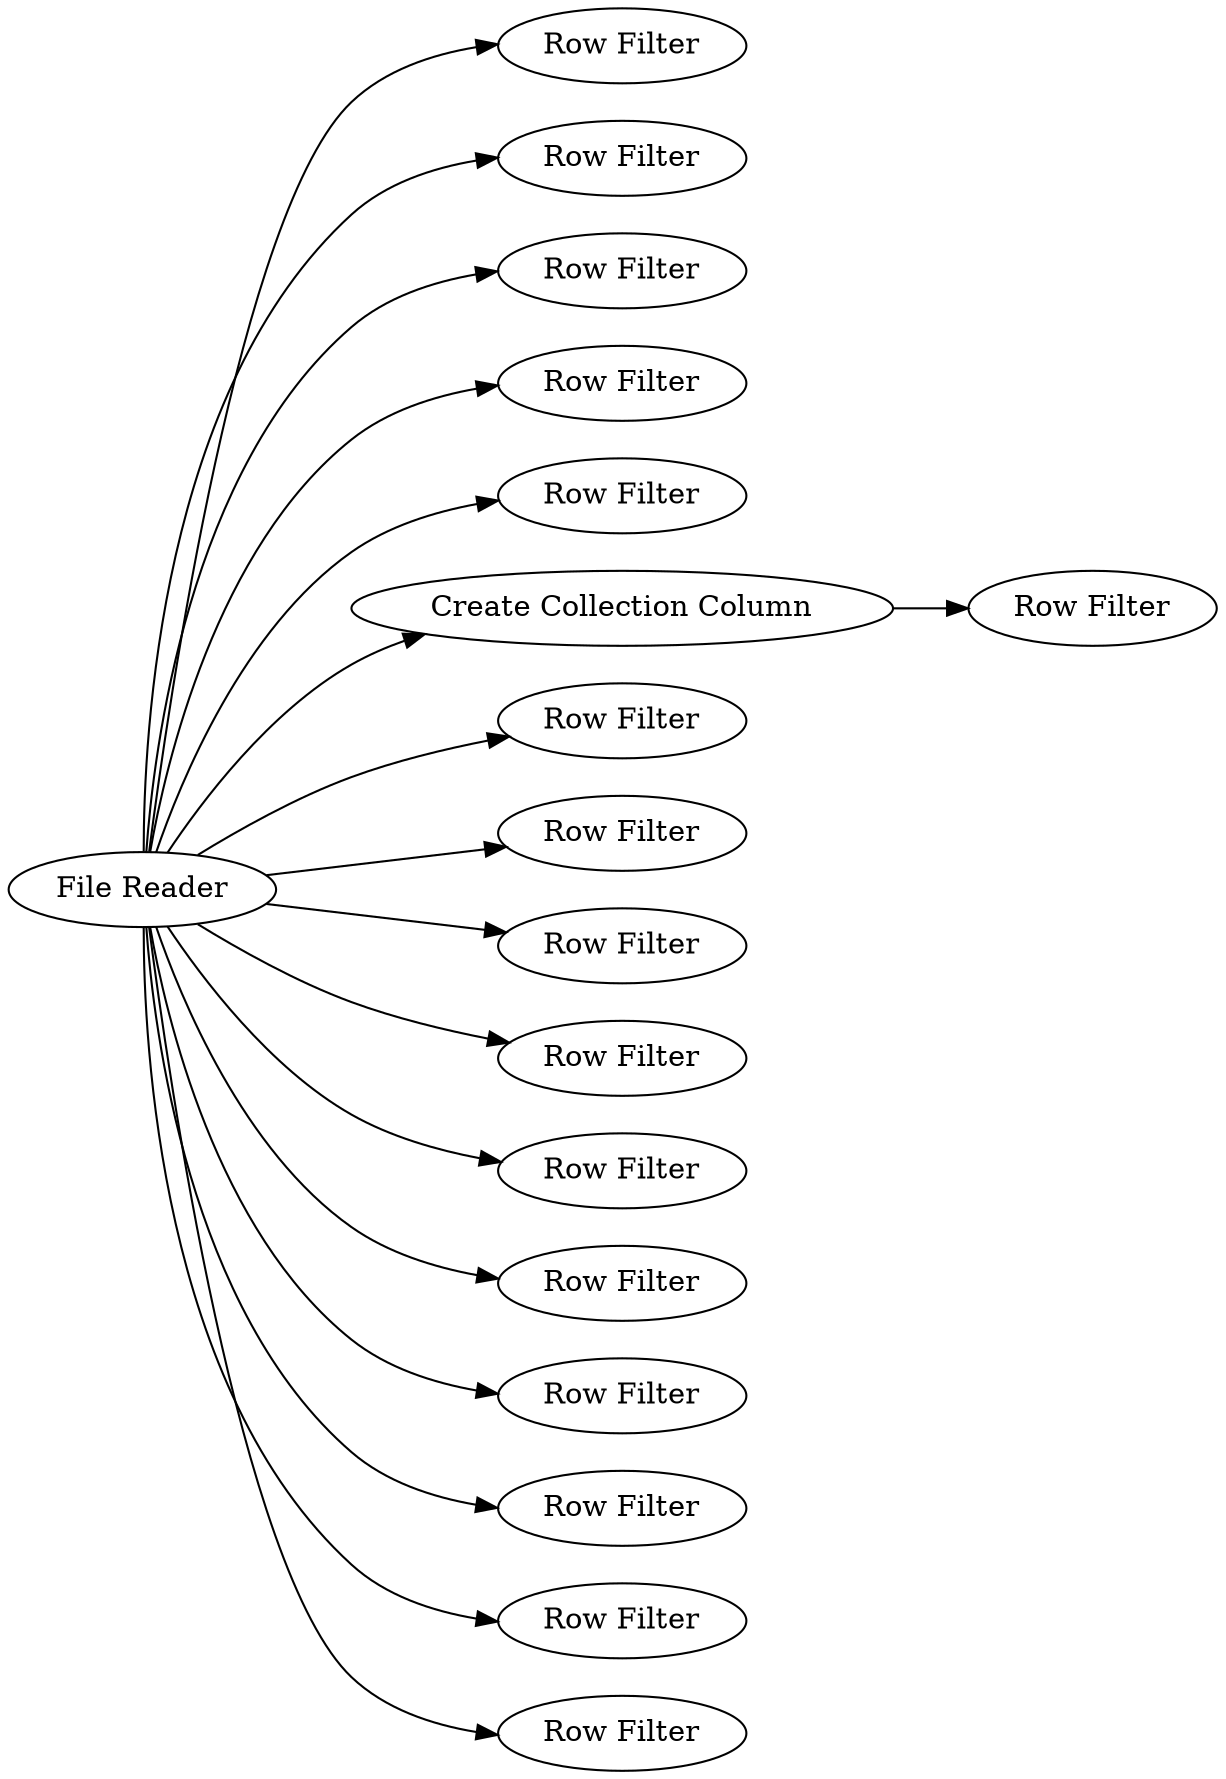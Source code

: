 digraph {
	21 -> 10
	21 -> 13
	21 -> 11
	21 -> 6
	21 -> 9
	21 -> 19
	21 -> 7
	21 -> 14
	21 -> 16
	21 -> 5
	19 -> 20
	21 -> 17
	21 -> 8
	21 -> 4
	21 -> 18
	21 -> 12
	21 -> 15
	5 [label="Row Filter"]
	16 [label="Row Filter"]
	20 [label="Row Filter"]
	13 [label="Row Filter"]
	7 [label="Row Filter"]
	9 [label="Row Filter"]
	11 [label="Row Filter"]
	21 [label="File Reader"]
	4 [label="Row Filter"]
	18 [label="Row Filter"]
	10 [label="Row Filter"]
	6 [label="Row Filter"]
	8 [label="Row Filter"]
	15 [label="Row Filter"]
	14 [label="Row Filter"]
	17 [label="Row Filter"]
	12 [label="Row Filter"]
	19 [label="Create Collection Column"]
	rankdir=LR
}
